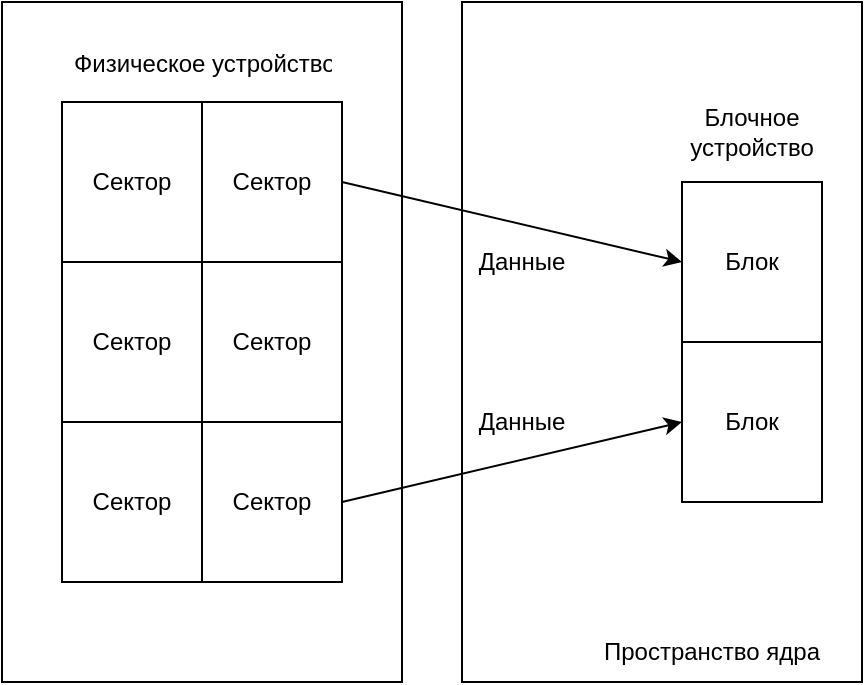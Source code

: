 <mxfile version="16.0.3" type="device"><diagram id="gjf8RsFWm9JUaXVawK7w" name="Page-1"><mxGraphModel dx="1410" dy="783" grid="1" gridSize="10" guides="1" tooltips="1" connect="1" arrows="1" fold="1" page="1" pageScale="1" pageWidth="850" pageHeight="1100" math="0" shadow="0"><root><mxCell id="0"/><mxCell id="1" parent="0"/><mxCell id="97V9KS0l1gOcGrmd4lvF-7" value="Физическое устройство" style="text;strokeColor=none;fillColor=none;align=left;verticalAlign=middle;spacingLeft=4;spacingRight=4;overflow=hidden;points=[[0,0.5],[1,0.5]];portConstraint=eastwest;rotatable=0;" vertex="1" parent="1"><mxGeometry x="90" y="80" width="140" height="40" as="geometry"/></mxCell><mxCell id="97V9KS0l1gOcGrmd4lvF-1" value="Сектор" style="rounded=0;whiteSpace=wrap;html=1;" vertex="1" parent="1"><mxGeometry x="90" y="120" width="70" height="80" as="geometry"/></mxCell><mxCell id="97V9KS0l1gOcGrmd4lvF-2" value="Сектор" style="rounded=0;whiteSpace=wrap;html=1;" vertex="1" parent="1"><mxGeometry x="160" y="120" width="70" height="80" as="geometry"/></mxCell><mxCell id="97V9KS0l1gOcGrmd4lvF-3" value="Сектор" style="rounded=0;whiteSpace=wrap;html=1;" vertex="1" parent="1"><mxGeometry x="90" y="200" width="70" height="80" as="geometry"/></mxCell><mxCell id="97V9KS0l1gOcGrmd4lvF-4" value="Сектор" style="rounded=0;whiteSpace=wrap;html=1;" vertex="1" parent="1"><mxGeometry x="160" y="200" width="70" height="80" as="geometry"/></mxCell><mxCell id="97V9KS0l1gOcGrmd4lvF-5" value="Сектор" style="rounded=0;whiteSpace=wrap;html=1;" vertex="1" parent="1"><mxGeometry x="90" y="280" width="70" height="80" as="geometry"/></mxCell><mxCell id="97V9KS0l1gOcGrmd4lvF-6" value="Сектор" style="rounded=0;whiteSpace=wrap;html=1;" vertex="1" parent="1"><mxGeometry x="160" y="280" width="70" height="80" as="geometry"/></mxCell><mxCell id="97V9KS0l1gOcGrmd4lvF-8" value="Блок" style="rounded=0;whiteSpace=wrap;html=1;" vertex="1" parent="1"><mxGeometry x="400" y="240" width="70" height="80" as="geometry"/></mxCell><mxCell id="97V9KS0l1gOcGrmd4lvF-9" value="Блок" style="rounded=0;whiteSpace=wrap;html=1;" vertex="1" parent="1"><mxGeometry x="400" y="160" width="70" height="80" as="geometry"/></mxCell><mxCell id="97V9KS0l1gOcGrmd4lvF-10" value="Блочное устройство" style="text;html=1;strokeColor=none;fillColor=none;align=center;verticalAlign=middle;whiteSpace=wrap;rounded=0;" vertex="1" parent="1"><mxGeometry x="385" y="120" width="100" height="30" as="geometry"/></mxCell><mxCell id="97V9KS0l1gOcGrmd4lvF-11" value="" style="endArrow=classic;html=1;rounded=0;exitX=1;exitY=0.5;exitDx=0;exitDy=0;entryX=0;entryY=0.5;entryDx=0;entryDy=0;" edge="1" parent="1" source="97V9KS0l1gOcGrmd4lvF-6" target="97V9KS0l1gOcGrmd4lvF-8"><mxGeometry width="50" height="50" relative="1" as="geometry"><mxPoint x="440" y="430" as="sourcePoint"/><mxPoint x="390" y="300" as="targetPoint"/></mxGeometry></mxCell><mxCell id="97V9KS0l1gOcGrmd4lvF-12" value="" style="endArrow=classic;html=1;rounded=0;exitX=1;exitY=0.5;exitDx=0;exitDy=0;entryX=0;entryY=0.5;entryDx=0;entryDy=0;" edge="1" parent="1" source="97V9KS0l1gOcGrmd4lvF-2" target="97V9KS0l1gOcGrmd4lvF-9"><mxGeometry width="50" height="50" relative="1" as="geometry"><mxPoint x="440" y="430" as="sourcePoint"/><mxPoint x="490" y="380" as="targetPoint"/></mxGeometry></mxCell><mxCell id="97V9KS0l1gOcGrmd4lvF-14" value="" style="rounded=0;whiteSpace=wrap;html=1;fillColor=none;" vertex="1" parent="1"><mxGeometry x="60" y="70" width="200" height="340" as="geometry"/></mxCell><mxCell id="97V9KS0l1gOcGrmd4lvF-15" value="" style="rounded=0;whiteSpace=wrap;html=1;fillColor=none;" vertex="1" parent="1"><mxGeometry x="290" y="70" width="200" height="340" as="geometry"/></mxCell><mxCell id="97V9KS0l1gOcGrmd4lvF-16" value="Пространство ядра" style="text;html=1;strokeColor=none;fillColor=none;align=center;verticalAlign=middle;whiteSpace=wrap;rounded=0;" vertex="1" parent="1"><mxGeometry x="350" y="380" width="130" height="30" as="geometry"/></mxCell><mxCell id="97V9KS0l1gOcGrmd4lvF-17" value="Данные" style="text;html=1;strokeColor=none;fillColor=none;align=center;verticalAlign=middle;whiteSpace=wrap;rounded=0;" vertex="1" parent="1"><mxGeometry x="290" y="265" width="60" height="30" as="geometry"/></mxCell><mxCell id="97V9KS0l1gOcGrmd4lvF-18" value="Данные" style="text;html=1;strokeColor=none;fillColor=none;align=center;verticalAlign=middle;whiteSpace=wrap;rounded=0;" vertex="1" parent="1"><mxGeometry x="290" y="185" width="60" height="30" as="geometry"/></mxCell></root></mxGraphModel></diagram></mxfile>